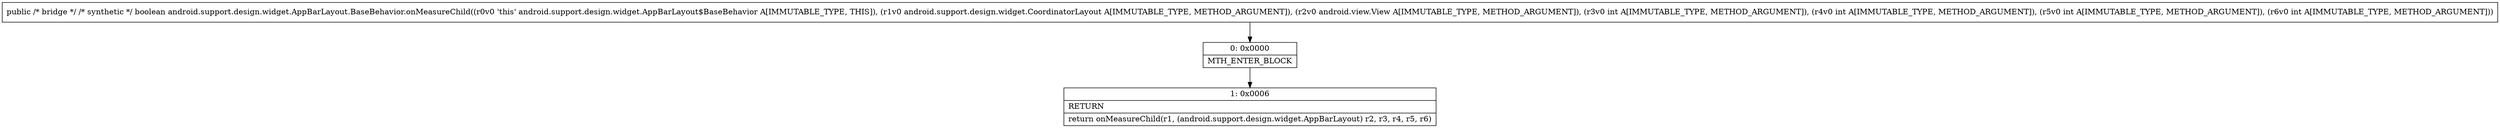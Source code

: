 digraph "CFG forandroid.support.design.widget.AppBarLayout.BaseBehavior.onMeasureChild(Landroid\/support\/design\/widget\/CoordinatorLayout;Landroid\/view\/View;IIII)Z" {
Node_0 [shape=record,label="{0\:\ 0x0000|MTH_ENTER_BLOCK\l}"];
Node_1 [shape=record,label="{1\:\ 0x0006|RETURN\l|return onMeasureChild(r1, (android.support.design.widget.AppBarLayout) r2, r3, r4, r5, r6)\l}"];
MethodNode[shape=record,label="{public \/* bridge *\/ \/* synthetic *\/ boolean android.support.design.widget.AppBarLayout.BaseBehavior.onMeasureChild((r0v0 'this' android.support.design.widget.AppBarLayout$BaseBehavior A[IMMUTABLE_TYPE, THIS]), (r1v0 android.support.design.widget.CoordinatorLayout A[IMMUTABLE_TYPE, METHOD_ARGUMENT]), (r2v0 android.view.View A[IMMUTABLE_TYPE, METHOD_ARGUMENT]), (r3v0 int A[IMMUTABLE_TYPE, METHOD_ARGUMENT]), (r4v0 int A[IMMUTABLE_TYPE, METHOD_ARGUMENT]), (r5v0 int A[IMMUTABLE_TYPE, METHOD_ARGUMENT]), (r6v0 int A[IMMUTABLE_TYPE, METHOD_ARGUMENT])) }"];
MethodNode -> Node_0;
Node_0 -> Node_1;
}

